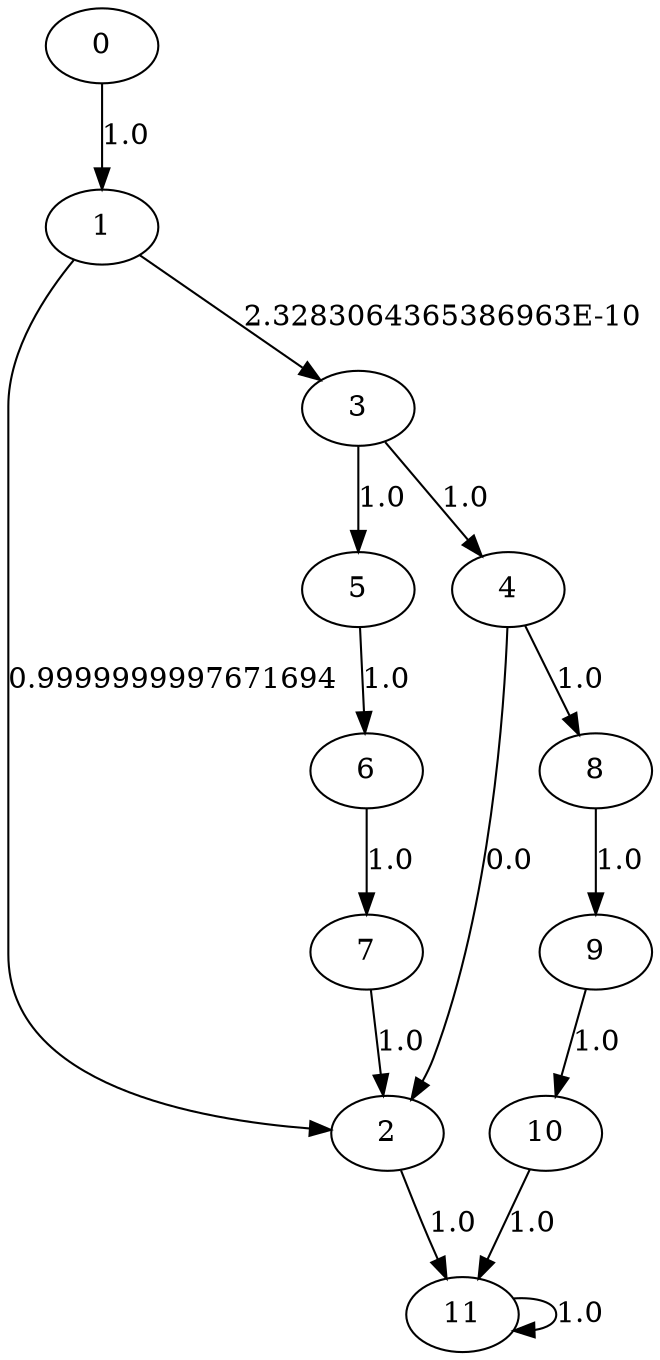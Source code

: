 digraph {
	0 -> 1[label= "1.0"];
	11 -> 11[label= "1.0"];
	1 -> 2[label= "0.9999999997671694"];
	1 -> 3[label= "2.3283064365386963E-10"];
	2 -> 11[label= "1.0"];
	3 -> 4[label= "1.0"];
	3 -> 5[label= "1.0"];
	4 -> 2[label= "0.0"];
	4 -> 8[label= "1.0"];
	5 -> 6[label= "1.0"];
	6 -> 7[label= "1.0"];
	7 -> 2[label= "1.0"];
	8 -> 9[label= "1.0"];
	9 -> 10[label= "1.0"];
	10 -> 11[label= "1.0"];
}